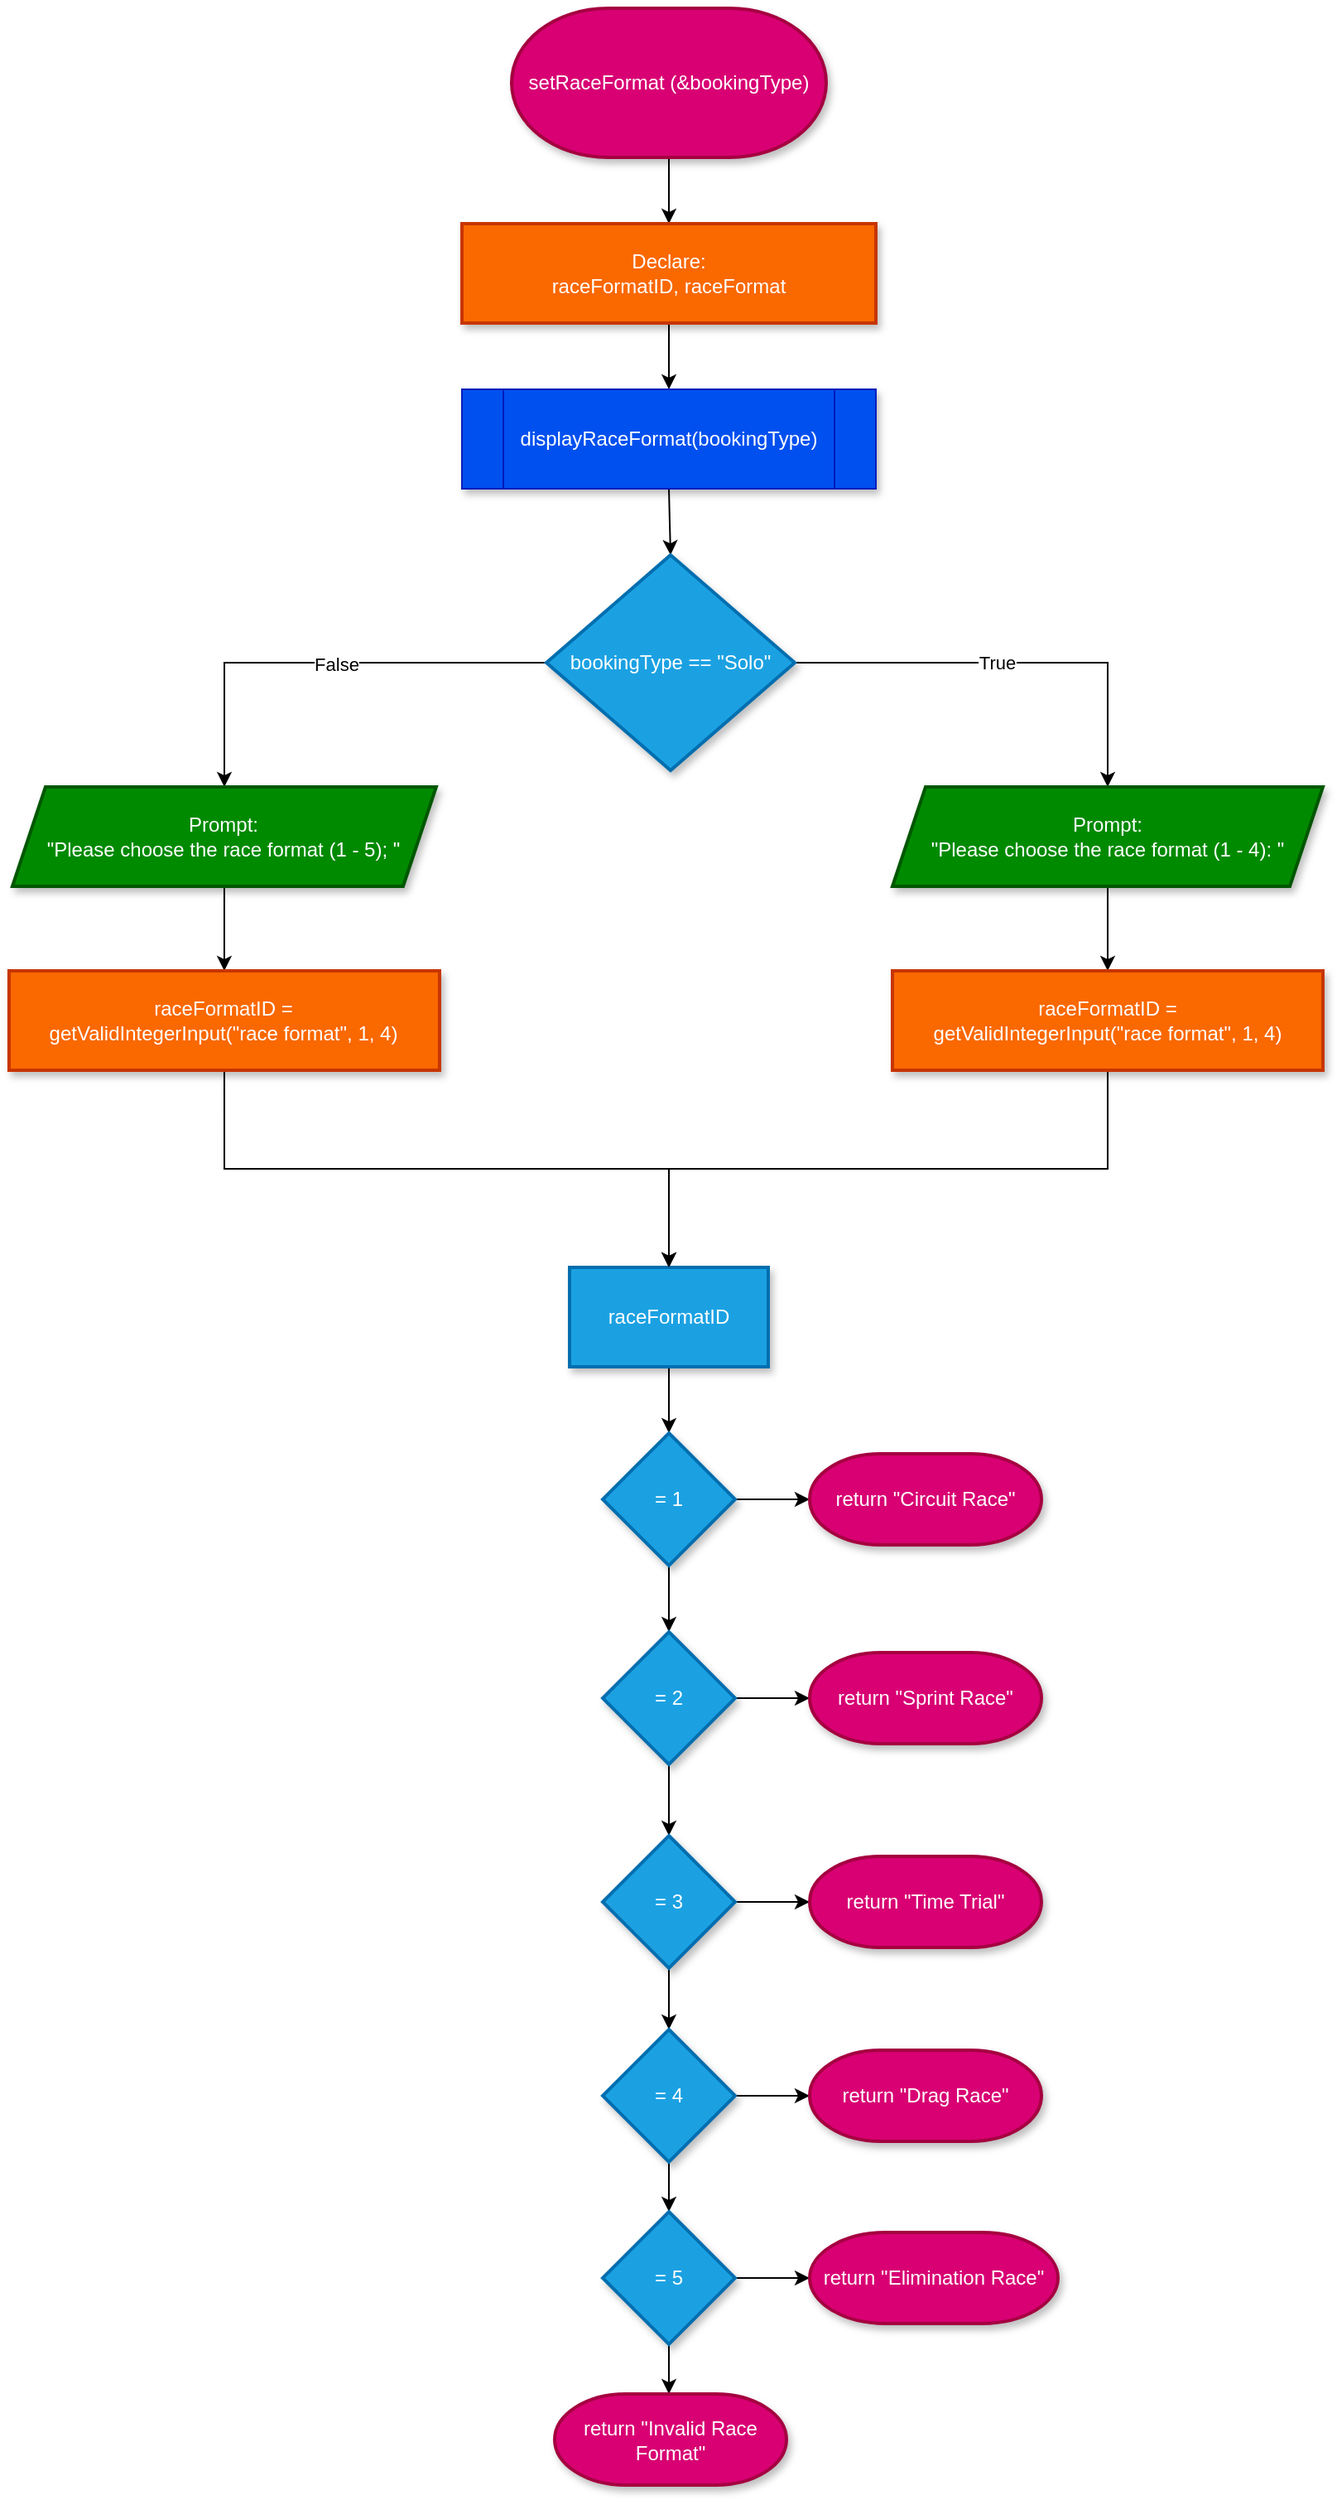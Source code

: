 <mxfile version="27.0.9">
  <diagram name="Page-1" id="Rn_51gsRaB02Dr3b2L31">
    <mxGraphModel dx="2089" dy="1449" grid="1" gridSize="10" guides="1" tooltips="1" connect="1" arrows="1" fold="1" page="0" pageScale="1" pageWidth="1169" pageHeight="827" math="0" shadow="0">
      <root>
        <mxCell id="0" />
        <mxCell id="1" parent="0" />
        <mxCell id="ctiVgHBL_NUAtJyN5x7s-3" value="" style="edgeStyle=orthogonalEdgeStyle;rounded=0;orthogonalLoop=1;jettySize=auto;html=1;" parent="1" source="ctiVgHBL_NUAtJyN5x7s-1" target="ctiVgHBL_NUAtJyN5x7s-2" edge="1">
          <mxGeometry relative="1" as="geometry" />
        </mxCell>
        <mxCell id="ctiVgHBL_NUAtJyN5x7s-1" value="setRaceFormat (&amp;amp;bookingType)" style="strokeWidth=2;html=1;shape=mxgraph.flowchart.terminator;whiteSpace=wrap;fillColor=#d80073;fontColor=#ffffff;strokeColor=#A50040;shadow=1;" parent="1" vertex="1">
          <mxGeometry x="330" y="20" width="190" height="90" as="geometry" />
        </mxCell>
        <mxCell id="ctiVgHBL_NUAtJyN5x7s-5" value="" style="edgeStyle=orthogonalEdgeStyle;rounded=0;orthogonalLoop=1;jettySize=auto;html=1;" parent="1" source="ctiVgHBL_NUAtJyN5x7s-2" edge="1">
          <mxGeometry relative="1" as="geometry">
            <mxPoint x="425" y="250" as="targetPoint" />
          </mxGeometry>
        </mxCell>
        <mxCell id="ctiVgHBL_NUAtJyN5x7s-2" value="&lt;font style=&quot;color: rgb(255, 255, 255);&quot;&gt;Declare:&lt;/font&gt;&lt;div&gt;&lt;font style=&quot;color: rgb(255, 255, 255);&quot;&gt;raceFormatID, raceFormat&lt;/font&gt;&lt;/div&gt;" style="whiteSpace=wrap;html=1;strokeWidth=2;fillColor=#fa6800;fontColor=#FFFFFF;strokeColor=#C73500;shadow=1;" parent="1" vertex="1">
          <mxGeometry x="300" y="150" width="250" height="60" as="geometry" />
        </mxCell>
        <mxCell id="ctiVgHBL_NUAtJyN5x7s-7" value="" style="edgeStyle=orthogonalEdgeStyle;rounded=0;orthogonalLoop=1;jettySize=auto;html=1;" parent="1" target="ctiVgHBL_NUAtJyN5x7s-6" edge="1">
          <mxGeometry relative="1" as="geometry">
            <mxPoint x="425" y="310.0" as="sourcePoint" />
          </mxGeometry>
        </mxCell>
        <mxCell id="ctiVgHBL_NUAtJyN5x7s-9" value="" style="edgeStyle=orthogonalEdgeStyle;rounded=0;orthogonalLoop=1;jettySize=auto;html=1;" parent="1" source="ctiVgHBL_NUAtJyN5x7s-6" target="ctiVgHBL_NUAtJyN5x7s-8" edge="1">
          <mxGeometry relative="1" as="geometry" />
        </mxCell>
        <mxCell id="ctiVgHBL_NUAtJyN5x7s-12" value="True" style="edgeLabel;html=1;align=center;verticalAlign=middle;resizable=0;points=[];" parent="ctiVgHBL_NUAtJyN5x7s-9" vertex="1" connectable="0">
          <mxGeometry x="-0.069" y="-2" relative="1" as="geometry">
            <mxPoint x="-1" y="-2" as="offset" />
          </mxGeometry>
        </mxCell>
        <mxCell id="ctiVgHBL_NUAtJyN5x7s-22" value="" style="edgeStyle=orthogonalEdgeStyle;rounded=0;orthogonalLoop=1;jettySize=auto;html=1;" parent="1" source="ctiVgHBL_NUAtJyN5x7s-6" target="ctiVgHBL_NUAtJyN5x7s-21" edge="1">
          <mxGeometry relative="1" as="geometry" />
        </mxCell>
        <mxCell id="ctiVgHBL_NUAtJyN5x7s-33" value="False" style="edgeLabel;html=1;align=center;verticalAlign=middle;resizable=0;points=[];" parent="ctiVgHBL_NUAtJyN5x7s-22" vertex="1" connectable="0">
          <mxGeometry x="-0.056" y="3" relative="1" as="geometry">
            <mxPoint y="-2" as="offset" />
          </mxGeometry>
        </mxCell>
        <mxCell id="ctiVgHBL_NUAtJyN5x7s-6" value="bookingType == &quot;Solo&quot;" style="rhombus;whiteSpace=wrap;html=1;fillColor=#1ba1e2;strokeColor=#006EAF;fontColor=#ffffff;strokeWidth=2;shadow=1;" parent="1" vertex="1">
          <mxGeometry x="351" y="350" width="150" height="130" as="geometry" />
        </mxCell>
        <mxCell id="ctiVgHBL_NUAtJyN5x7s-11" value="" style="edgeStyle=orthogonalEdgeStyle;rounded=0;orthogonalLoop=1;jettySize=auto;html=1;" parent="1" source="ctiVgHBL_NUAtJyN5x7s-8" target="ctiVgHBL_NUAtJyN5x7s-10" edge="1">
          <mxGeometry relative="1" as="geometry" />
        </mxCell>
        <mxCell id="ctiVgHBL_NUAtJyN5x7s-8" value="&lt;font style=&quot;color: rgb(255, 255, 255);&quot;&gt;Prompt:&lt;/font&gt;&lt;div&gt;&lt;font style=&quot;color: rgb(255, 255, 255);&quot;&gt;&quot;Please choose the race format (1 - 4): &quot;&lt;/font&gt;&lt;/div&gt;" style="shape=parallelogram;perimeter=parallelogramPerimeter;whiteSpace=wrap;html=1;fixedSize=1;fillColor=#008a00;strokeColor=#005700;fontColor=#ffffff;strokeWidth=2;shadow=1;" parent="1" vertex="1">
          <mxGeometry x="560" y="490" width="260" height="60" as="geometry" />
        </mxCell>
        <mxCell id="ctiVgHBL_NUAtJyN5x7s-14" value="" style="rounded=0;orthogonalLoop=1;jettySize=auto;html=1;edgeStyle=orthogonalEdgeStyle;entryX=0.5;entryY=0;entryDx=0;entryDy=0;exitX=0.5;exitY=1;exitDx=0;exitDy=0;" parent="1" source="ctiVgHBL_NUAtJyN5x7s-10" target="ctiVgHBL_NUAtJyN5x7s-34" edge="1">
          <mxGeometry relative="1" as="geometry">
            <mxPoint x="690" y="570" as="targetPoint" />
          </mxGeometry>
        </mxCell>
        <mxCell id="ctiVgHBL_NUAtJyN5x7s-10" value="raceFormatID =&lt;br&gt;getValidIntegerInput(&quot;race format&quot;, 1, 4)" style="whiteSpace=wrap;html=1;strokeWidth=2;fillColor=#fa6800;fontColor=#FFFFFF;strokeColor=#C73500;shadow=1;" parent="1" vertex="1">
          <mxGeometry x="560" y="601" width="260" height="60" as="geometry" />
        </mxCell>
        <mxCell id="djgw-oC-NDrj5fGMf-Su-7" value="" style="edgeStyle=orthogonalEdgeStyle;rounded=0;orthogonalLoop=1;jettySize=auto;html=1;" edge="1" parent="1" source="ctiVgHBL_NUAtJyN5x7s-21" target="djgw-oC-NDrj5fGMf-Su-6">
          <mxGeometry relative="1" as="geometry" />
        </mxCell>
        <mxCell id="ctiVgHBL_NUAtJyN5x7s-21" value="&lt;font style=&quot;color: rgb(255, 255, 255);&quot;&gt;Prompt:&lt;/font&gt;&lt;div&gt;&lt;font style=&quot;color: rgb(255, 255, 255);&quot;&gt;&quot;Please choose the race format (1 - 5); &quot;&lt;/font&gt;&lt;/div&gt;" style="shape=parallelogram;perimeter=parallelogramPerimeter;whiteSpace=wrap;html=1;fixedSize=1;fillColor=#008a00;strokeColor=#005700;fontColor=#ffffff;strokeWidth=2;shadow=1;" parent="1" vertex="1">
          <mxGeometry x="28.47" y="490" width="256" height="60" as="geometry" />
        </mxCell>
        <mxCell id="ctiVgHBL_NUAtJyN5x7s-38" value="" style="edgeStyle=orthogonalEdgeStyle;rounded=0;orthogonalLoop=1;jettySize=auto;html=1;" parent="1" source="ctiVgHBL_NUAtJyN5x7s-34" target="ctiVgHBL_NUAtJyN5x7s-37" edge="1">
          <mxGeometry relative="1" as="geometry" />
        </mxCell>
        <mxCell id="ctiVgHBL_NUAtJyN5x7s-34" value="raceFormatID" style="whiteSpace=wrap;html=1;fillColor=#1ba1e2;strokeColor=#006EAF;fontColor=#ffffff;strokeWidth=2;shadow=1;" parent="1" vertex="1">
          <mxGeometry x="365" y="780" width="120" height="60" as="geometry" />
        </mxCell>
        <mxCell id="ctiVgHBL_NUAtJyN5x7s-40" value="" style="edgeStyle=orthogonalEdgeStyle;rounded=0;orthogonalLoop=1;jettySize=auto;html=1;" parent="1" source="ctiVgHBL_NUAtJyN5x7s-37" target="ctiVgHBL_NUAtJyN5x7s-39" edge="1">
          <mxGeometry relative="1" as="geometry" />
        </mxCell>
        <mxCell id="ctiVgHBL_NUAtJyN5x7s-44" value="" style="edgeStyle=orthogonalEdgeStyle;rounded=0;orthogonalLoop=1;jettySize=auto;html=1;" parent="1" source="ctiVgHBL_NUAtJyN5x7s-37" target="ctiVgHBL_NUAtJyN5x7s-42" edge="1">
          <mxGeometry relative="1" as="geometry" />
        </mxCell>
        <mxCell id="ctiVgHBL_NUAtJyN5x7s-37" value="= 1" style="rhombus;whiteSpace=wrap;html=1;fillColor=#1ba1e2;strokeColor=#006EAF;fontColor=#ffffff;strokeWidth=2;shadow=1;" parent="1" vertex="1">
          <mxGeometry x="385" y="880" width="80" height="80" as="geometry" />
        </mxCell>
        <mxCell id="ctiVgHBL_NUAtJyN5x7s-39" value="return &quot;Circuit Race&quot;" style="strokeWidth=2;html=1;shape=mxgraph.flowchart.terminator;whiteSpace=wrap;fillColor=#d80073;fontColor=#ffffff;strokeColor=#A50040;shadow=1;" parent="1" vertex="1">
          <mxGeometry x="510" y="892.5" width="140" height="55" as="geometry" />
        </mxCell>
        <mxCell id="ctiVgHBL_NUAtJyN5x7s-41" value="" style="edgeStyle=orthogonalEdgeStyle;rounded=0;orthogonalLoop=1;jettySize=auto;html=1;" parent="1" source="ctiVgHBL_NUAtJyN5x7s-42" target="ctiVgHBL_NUAtJyN5x7s-43" edge="1">
          <mxGeometry relative="1" as="geometry" />
        </mxCell>
        <mxCell id="ctiVgHBL_NUAtJyN5x7s-48" value="" style="edgeStyle=orthogonalEdgeStyle;rounded=0;orthogonalLoop=1;jettySize=auto;html=1;" parent="1" source="ctiVgHBL_NUAtJyN5x7s-42" target="ctiVgHBL_NUAtJyN5x7s-46" edge="1">
          <mxGeometry relative="1" as="geometry" />
        </mxCell>
        <mxCell id="ctiVgHBL_NUAtJyN5x7s-42" value="= 2" style="rhombus;whiteSpace=wrap;html=1;fillColor=#1ba1e2;strokeColor=#006EAF;fontColor=#ffffff;strokeWidth=2;shadow=1;" parent="1" vertex="1">
          <mxGeometry x="385" y="1000" width="80" height="80" as="geometry" />
        </mxCell>
        <mxCell id="ctiVgHBL_NUAtJyN5x7s-43" value="return &quot;Sprint Race&quot;" style="strokeWidth=2;html=1;shape=mxgraph.flowchart.terminator;whiteSpace=wrap;fillColor=#d80073;fontColor=#ffffff;strokeColor=#A50040;shadow=1;" parent="1" vertex="1">
          <mxGeometry x="510" y="1012.5" width="140" height="55" as="geometry" />
        </mxCell>
        <mxCell id="ctiVgHBL_NUAtJyN5x7s-45" value="" style="edgeStyle=orthogonalEdgeStyle;rounded=0;orthogonalLoop=1;jettySize=auto;html=1;" parent="1" source="ctiVgHBL_NUAtJyN5x7s-46" target="ctiVgHBL_NUAtJyN5x7s-47" edge="1">
          <mxGeometry relative="1" as="geometry" />
        </mxCell>
        <mxCell id="ctiVgHBL_NUAtJyN5x7s-55" value="" style="edgeStyle=orthogonalEdgeStyle;rounded=0;orthogonalLoop=1;jettySize=auto;html=1;" parent="1" source="ctiVgHBL_NUAtJyN5x7s-46" target="ctiVgHBL_NUAtJyN5x7s-53" edge="1">
          <mxGeometry relative="1" as="geometry" />
        </mxCell>
        <mxCell id="ctiVgHBL_NUAtJyN5x7s-46" value="= 3" style="rhombus;whiteSpace=wrap;html=1;fillColor=#1ba1e2;strokeColor=#006EAF;fontColor=#ffffff;strokeWidth=2;shadow=1;" parent="1" vertex="1">
          <mxGeometry x="385" y="1123" width="80" height="80" as="geometry" />
        </mxCell>
        <mxCell id="ctiVgHBL_NUAtJyN5x7s-47" value="return &quot;Time Trial&quot;" style="strokeWidth=2;html=1;shape=mxgraph.flowchart.terminator;whiteSpace=wrap;fillColor=#d80073;fontColor=#ffffff;strokeColor=#A50040;shadow=1;" parent="1" vertex="1">
          <mxGeometry x="510" y="1135.5" width="140" height="55" as="geometry" />
        </mxCell>
        <mxCell id="ctiVgHBL_NUAtJyN5x7s-52" value="" style="edgeStyle=orthogonalEdgeStyle;rounded=0;orthogonalLoop=1;jettySize=auto;html=1;" parent="1" source="ctiVgHBL_NUAtJyN5x7s-53" target="ctiVgHBL_NUAtJyN5x7s-54" edge="1">
          <mxGeometry relative="1" as="geometry" />
        </mxCell>
        <mxCell id="ctiVgHBL_NUAtJyN5x7s-59" value="" style="edgeStyle=orthogonalEdgeStyle;rounded=0;orthogonalLoop=1;jettySize=auto;html=1;" parent="1" source="ctiVgHBL_NUAtJyN5x7s-53" target="ctiVgHBL_NUAtJyN5x7s-57" edge="1">
          <mxGeometry relative="1" as="geometry" />
        </mxCell>
        <mxCell id="ctiVgHBL_NUAtJyN5x7s-53" value="= 4" style="rhombus;whiteSpace=wrap;html=1;fillColor=#1ba1e2;strokeColor=#006EAF;fontColor=#ffffff;strokeWidth=2;shadow=1;" parent="1" vertex="1">
          <mxGeometry x="385" y="1240" width="80" height="80" as="geometry" />
        </mxCell>
        <mxCell id="ctiVgHBL_NUAtJyN5x7s-54" value="return &quot;Drag Race&quot;" style="strokeWidth=2;html=1;shape=mxgraph.flowchart.terminator;whiteSpace=wrap;fillColor=#d80073;fontColor=#ffffff;strokeColor=#A50040;shadow=1;" parent="1" vertex="1">
          <mxGeometry x="510" y="1252.5" width="140" height="55" as="geometry" />
        </mxCell>
        <mxCell id="ctiVgHBL_NUAtJyN5x7s-56" value="" style="edgeStyle=orthogonalEdgeStyle;rounded=0;orthogonalLoop=1;jettySize=auto;html=1;" parent="1" source="ctiVgHBL_NUAtJyN5x7s-57" target="ctiVgHBL_NUAtJyN5x7s-58" edge="1">
          <mxGeometry relative="1" as="geometry" />
        </mxCell>
        <mxCell id="ctiVgHBL_NUAtJyN5x7s-64" value="" style="edgeStyle=orthogonalEdgeStyle;rounded=0;orthogonalLoop=1;jettySize=auto;html=1;" parent="1" source="ctiVgHBL_NUAtJyN5x7s-57" edge="1">
          <mxGeometry relative="1" as="geometry">
            <mxPoint x="425" y="1460" as="targetPoint" />
          </mxGeometry>
        </mxCell>
        <mxCell id="ctiVgHBL_NUAtJyN5x7s-57" value="= 5" style="rhombus;whiteSpace=wrap;html=1;fillColor=#1ba1e2;strokeColor=#006EAF;fontColor=#ffffff;strokeWidth=2;shadow=1;" parent="1" vertex="1">
          <mxGeometry x="385" y="1350" width="80" height="80" as="geometry" />
        </mxCell>
        <mxCell id="ctiVgHBL_NUAtJyN5x7s-58" value="return &quot;Elimination Race&quot;" style="strokeWidth=2;html=1;shape=mxgraph.flowchart.terminator;whiteSpace=wrap;fillColor=#d80073;fontColor=#ffffff;strokeColor=#A50040;shadow=1;" parent="1" vertex="1">
          <mxGeometry x="510" y="1362.5" width="150" height="55" as="geometry" />
        </mxCell>
        <mxCell id="ctiVgHBL_NUAtJyN5x7s-63" value="return &quot;Invalid Race Format&quot;" style="strokeWidth=2;html=1;shape=mxgraph.flowchart.terminator;whiteSpace=wrap;fillColor=#d80073;fontColor=#ffffff;strokeColor=#A50040;shadow=1;" parent="1" vertex="1">
          <mxGeometry x="356" y="1460" width="140" height="55" as="geometry" />
        </mxCell>
        <mxCell id="2" value="displayRaceFormat(bookingType)" style="shape=process;whiteSpace=wrap;html=1;backgroundOutline=1;fillColor=#0050ef;fontColor=#ffffff;strokeColor=#001DBC;shadow=1;" parent="1" vertex="1">
          <mxGeometry x="300" y="250" width="250" height="60" as="geometry" />
        </mxCell>
        <mxCell id="djgw-oC-NDrj5fGMf-Su-8" style="edgeStyle=orthogonalEdgeStyle;rounded=0;orthogonalLoop=1;jettySize=auto;html=1;exitX=0.5;exitY=1;exitDx=0;exitDy=0;entryX=0.5;entryY=0;entryDx=0;entryDy=0;" edge="1" parent="1" source="djgw-oC-NDrj5fGMf-Su-6" target="ctiVgHBL_NUAtJyN5x7s-34">
          <mxGeometry relative="1" as="geometry" />
        </mxCell>
        <mxCell id="djgw-oC-NDrj5fGMf-Su-6" value="raceFormatID =&lt;br&gt;getValidIntegerInput(&quot;race format&quot;, 1, 4)" style="whiteSpace=wrap;html=1;strokeWidth=2;fillColor=#fa6800;fontColor=#FFFFFF;strokeColor=#C73500;shadow=1;" vertex="1" parent="1">
          <mxGeometry x="26.47" y="601" width="260" height="60" as="geometry" />
        </mxCell>
      </root>
    </mxGraphModel>
  </diagram>
</mxfile>
